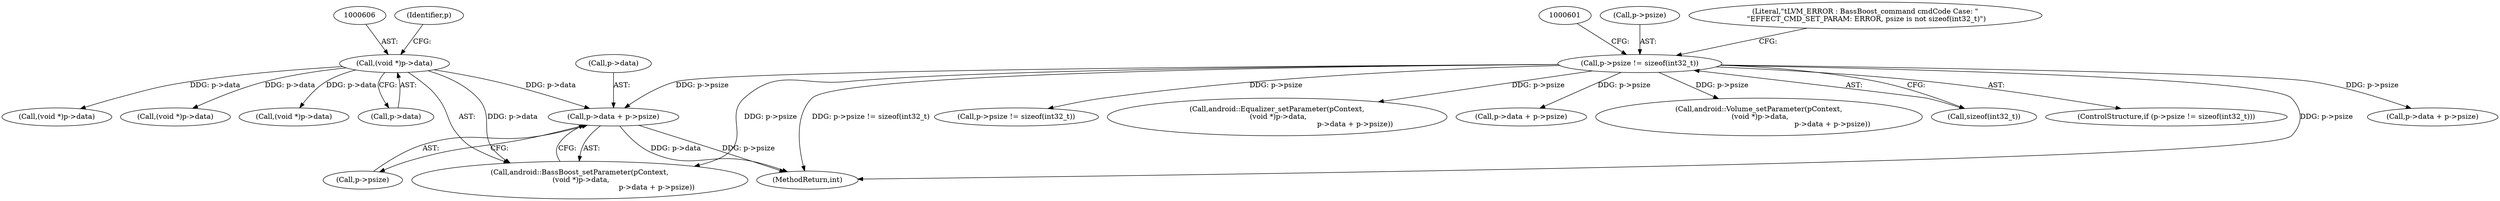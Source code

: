 digraph "0_Android_9e29523b9537983b4c4b205ff868d0b3bca0383b@pointer" {
"1000610" [label="(Call,p->data + p->psize)"];
"1000605" [label="(Call,(void *)p->data)"];
"1000586" [label="(Call,p->psize != sizeof(int32_t))"];
"1000605" [label="(Call,(void *)p->data)"];
"1000611" [label="(Call,p->data)"];
"1000822" [label="(Call,android::Volume_setParameter(pContext,\n (void *)p->data,\n                                                                 p->data + p->psize))"];
"1000587" [label="(Call,p->psize)"];
"1000696" [label="(Call,(void *)p->data)"];
"1000590" [label="(Call,sizeof(int32_t))"];
"1000585" [label="(ControlStructure,if (p->psize != sizeof(int32_t)))"];
"1000603" [label="(Call,android::BassBoost_setParameter(pContext,\n (void *)p->data,\n                                                                    p->data + p->psize))"];
"1001271" [label="(MethodReturn,int)"];
"1000829" [label="(Call,p->data + p->psize)"];
"1000677" [label="(Call,p->psize != sizeof(int32_t))"];
"1000760" [label="(Call,(void *)p->data)"];
"1000610" [label="(Call,p->data + p->psize)"];
"1000824" [label="(Call,(void *)p->data)"];
"1000607" [label="(Call,p->data)"];
"1000586" [label="(Call,p->psize != sizeof(int32_t))"];
"1000594" [label="(Literal,\"\tLVM_ERROR : BassBoost_command cmdCode Case: \"\n \"EFFECT_CMD_SET_PARAM: ERROR, psize is not sizeof(int32_t)\")"];
"1000612" [label="(Identifier,p)"];
"1000758" [label="(Call,android::Equalizer_setParameter(pContext,\n (void *)p->data,\n                                                                     p->data + p->psize))"];
"1000765" [label="(Call,p->data + p->psize)"];
"1000614" [label="(Call,p->psize)"];
"1000610" -> "1000603"  [label="AST: "];
"1000610" -> "1000614"  [label="CFG: "];
"1000611" -> "1000610"  [label="AST: "];
"1000614" -> "1000610"  [label="AST: "];
"1000603" -> "1000610"  [label="CFG: "];
"1000610" -> "1001271"  [label="DDG: p->psize"];
"1000610" -> "1001271"  [label="DDG: p->data"];
"1000605" -> "1000610"  [label="DDG: p->data"];
"1000586" -> "1000610"  [label="DDG: p->psize"];
"1000605" -> "1000603"  [label="AST: "];
"1000605" -> "1000607"  [label="CFG: "];
"1000606" -> "1000605"  [label="AST: "];
"1000607" -> "1000605"  [label="AST: "];
"1000612" -> "1000605"  [label="CFG: "];
"1000605" -> "1000603"  [label="DDG: p->data"];
"1000605" -> "1000696"  [label="DDG: p->data"];
"1000605" -> "1000760"  [label="DDG: p->data"];
"1000605" -> "1000824"  [label="DDG: p->data"];
"1000586" -> "1000585"  [label="AST: "];
"1000586" -> "1000590"  [label="CFG: "];
"1000587" -> "1000586"  [label="AST: "];
"1000590" -> "1000586"  [label="AST: "];
"1000594" -> "1000586"  [label="CFG: "];
"1000601" -> "1000586"  [label="CFG: "];
"1000586" -> "1001271"  [label="DDG: p->psize != sizeof(int32_t)"];
"1000586" -> "1001271"  [label="DDG: p->psize"];
"1000586" -> "1000603"  [label="DDG: p->psize"];
"1000586" -> "1000677"  [label="DDG: p->psize"];
"1000586" -> "1000758"  [label="DDG: p->psize"];
"1000586" -> "1000765"  [label="DDG: p->psize"];
"1000586" -> "1000822"  [label="DDG: p->psize"];
"1000586" -> "1000829"  [label="DDG: p->psize"];
}
